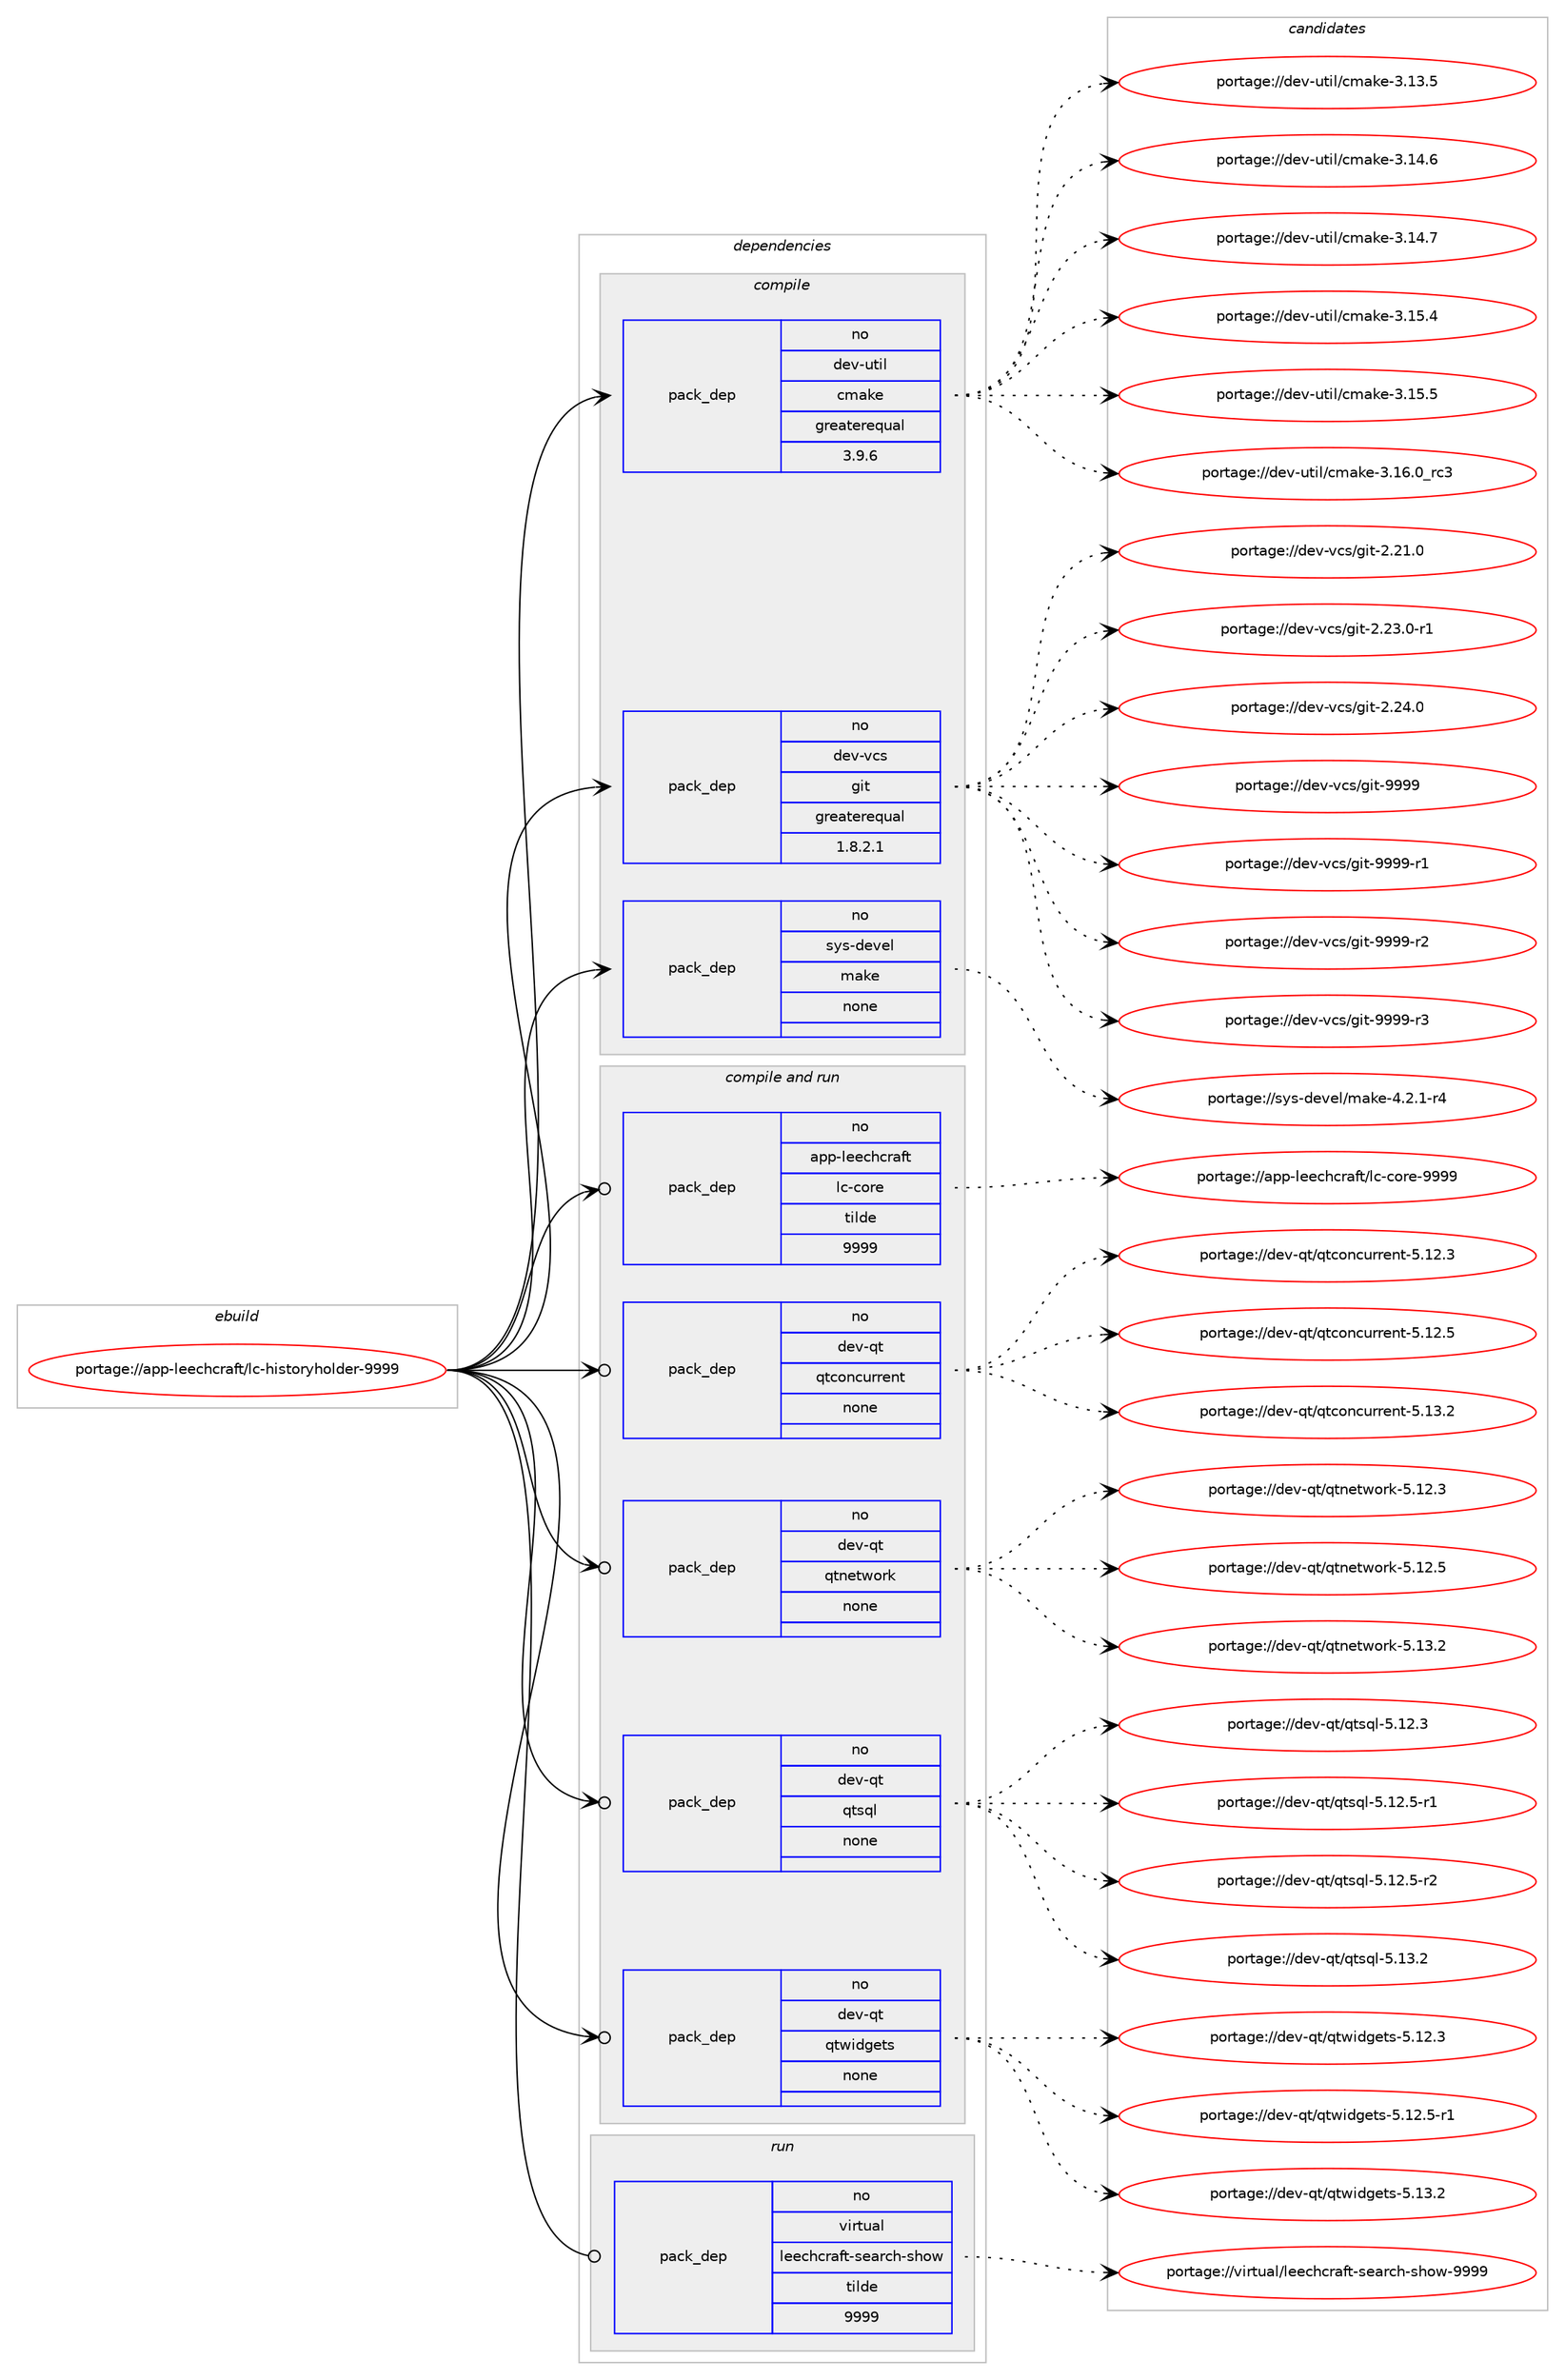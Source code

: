 digraph prolog {

# *************
# Graph options
# *************

newrank=true;
concentrate=true;
compound=true;
graph [rankdir=LR,fontname=Helvetica,fontsize=10,ranksep=1.5];#, ranksep=2.5, nodesep=0.2];
edge  [arrowhead=vee];
node  [fontname=Helvetica,fontsize=10];

# **********
# The ebuild
# **********

subgraph cluster_leftcol {
color=gray;
rank=same;
label=<<i>ebuild</i>>;
id [label="portage://app-leechcraft/lc-historyholder-9999", color=red, width=4, href="../app-leechcraft/lc-historyholder-9999.svg"];
}

# ****************
# The dependencies
# ****************

subgraph cluster_midcol {
color=gray;
label=<<i>dependencies</i>>;
subgraph cluster_compile {
fillcolor="#eeeeee";
style=filled;
label=<<i>compile</i>>;
subgraph pack23511 {
dependency32157 [label=<<TABLE BORDER="0" CELLBORDER="1" CELLSPACING="0" CELLPADDING="4" WIDTH="220"><TR><TD ROWSPAN="6" CELLPADDING="30">pack_dep</TD></TR><TR><TD WIDTH="110">no</TD></TR><TR><TD>dev-util</TD></TR><TR><TD>cmake</TD></TR><TR><TD>greaterequal</TD></TR><TR><TD>3.9.6</TD></TR></TABLE>>, shape=none, color=blue];
}
id:e -> dependency32157:w [weight=20,style="solid",arrowhead="vee"];
subgraph pack23512 {
dependency32158 [label=<<TABLE BORDER="0" CELLBORDER="1" CELLSPACING="0" CELLPADDING="4" WIDTH="220"><TR><TD ROWSPAN="6" CELLPADDING="30">pack_dep</TD></TR><TR><TD WIDTH="110">no</TD></TR><TR><TD>dev-vcs</TD></TR><TR><TD>git</TD></TR><TR><TD>greaterequal</TD></TR><TR><TD>1.8.2.1</TD></TR></TABLE>>, shape=none, color=blue];
}
id:e -> dependency32158:w [weight=20,style="solid",arrowhead="vee"];
subgraph pack23513 {
dependency32159 [label=<<TABLE BORDER="0" CELLBORDER="1" CELLSPACING="0" CELLPADDING="4" WIDTH="220"><TR><TD ROWSPAN="6" CELLPADDING="30">pack_dep</TD></TR><TR><TD WIDTH="110">no</TD></TR><TR><TD>sys-devel</TD></TR><TR><TD>make</TD></TR><TR><TD>none</TD></TR><TR><TD></TD></TR></TABLE>>, shape=none, color=blue];
}
id:e -> dependency32159:w [weight=20,style="solid",arrowhead="vee"];
}
subgraph cluster_compileandrun {
fillcolor="#eeeeee";
style=filled;
label=<<i>compile and run</i>>;
subgraph pack23514 {
dependency32160 [label=<<TABLE BORDER="0" CELLBORDER="1" CELLSPACING="0" CELLPADDING="4" WIDTH="220"><TR><TD ROWSPAN="6" CELLPADDING="30">pack_dep</TD></TR><TR><TD WIDTH="110">no</TD></TR><TR><TD>app-leechcraft</TD></TR><TR><TD>lc-core</TD></TR><TR><TD>tilde</TD></TR><TR><TD>9999</TD></TR></TABLE>>, shape=none, color=blue];
}
id:e -> dependency32160:w [weight=20,style="solid",arrowhead="odotvee"];
subgraph pack23515 {
dependency32161 [label=<<TABLE BORDER="0" CELLBORDER="1" CELLSPACING="0" CELLPADDING="4" WIDTH="220"><TR><TD ROWSPAN="6" CELLPADDING="30">pack_dep</TD></TR><TR><TD WIDTH="110">no</TD></TR><TR><TD>dev-qt</TD></TR><TR><TD>qtconcurrent</TD></TR><TR><TD>none</TD></TR><TR><TD></TD></TR></TABLE>>, shape=none, color=blue];
}
id:e -> dependency32161:w [weight=20,style="solid",arrowhead="odotvee"];
subgraph pack23516 {
dependency32162 [label=<<TABLE BORDER="0" CELLBORDER="1" CELLSPACING="0" CELLPADDING="4" WIDTH="220"><TR><TD ROWSPAN="6" CELLPADDING="30">pack_dep</TD></TR><TR><TD WIDTH="110">no</TD></TR><TR><TD>dev-qt</TD></TR><TR><TD>qtnetwork</TD></TR><TR><TD>none</TD></TR><TR><TD></TD></TR></TABLE>>, shape=none, color=blue];
}
id:e -> dependency32162:w [weight=20,style="solid",arrowhead="odotvee"];
subgraph pack23517 {
dependency32163 [label=<<TABLE BORDER="0" CELLBORDER="1" CELLSPACING="0" CELLPADDING="4" WIDTH="220"><TR><TD ROWSPAN="6" CELLPADDING="30">pack_dep</TD></TR><TR><TD WIDTH="110">no</TD></TR><TR><TD>dev-qt</TD></TR><TR><TD>qtsql</TD></TR><TR><TD>none</TD></TR><TR><TD></TD></TR></TABLE>>, shape=none, color=blue];
}
id:e -> dependency32163:w [weight=20,style="solid",arrowhead="odotvee"];
subgraph pack23518 {
dependency32164 [label=<<TABLE BORDER="0" CELLBORDER="1" CELLSPACING="0" CELLPADDING="4" WIDTH="220"><TR><TD ROWSPAN="6" CELLPADDING="30">pack_dep</TD></TR><TR><TD WIDTH="110">no</TD></TR><TR><TD>dev-qt</TD></TR><TR><TD>qtwidgets</TD></TR><TR><TD>none</TD></TR><TR><TD></TD></TR></TABLE>>, shape=none, color=blue];
}
id:e -> dependency32164:w [weight=20,style="solid",arrowhead="odotvee"];
}
subgraph cluster_run {
fillcolor="#eeeeee";
style=filled;
label=<<i>run</i>>;
subgraph pack23519 {
dependency32165 [label=<<TABLE BORDER="0" CELLBORDER="1" CELLSPACING="0" CELLPADDING="4" WIDTH="220"><TR><TD ROWSPAN="6" CELLPADDING="30">pack_dep</TD></TR><TR><TD WIDTH="110">no</TD></TR><TR><TD>virtual</TD></TR><TR><TD>leechcraft-search-show</TD></TR><TR><TD>tilde</TD></TR><TR><TD>9999</TD></TR></TABLE>>, shape=none, color=blue];
}
id:e -> dependency32165:w [weight=20,style="solid",arrowhead="odot"];
}
}

# **************
# The candidates
# **************

subgraph cluster_choices {
rank=same;
color=gray;
label=<<i>candidates</i>>;

subgraph choice23511 {
color=black;
nodesep=1;
choiceportage1001011184511711610510847991099710710145514649514653 [label="portage://dev-util/cmake-3.13.5", color=red, width=4,href="../dev-util/cmake-3.13.5.svg"];
choiceportage1001011184511711610510847991099710710145514649524654 [label="portage://dev-util/cmake-3.14.6", color=red, width=4,href="../dev-util/cmake-3.14.6.svg"];
choiceportage1001011184511711610510847991099710710145514649524655 [label="portage://dev-util/cmake-3.14.7", color=red, width=4,href="../dev-util/cmake-3.14.7.svg"];
choiceportage1001011184511711610510847991099710710145514649534652 [label="portage://dev-util/cmake-3.15.4", color=red, width=4,href="../dev-util/cmake-3.15.4.svg"];
choiceportage1001011184511711610510847991099710710145514649534653 [label="portage://dev-util/cmake-3.15.5", color=red, width=4,href="../dev-util/cmake-3.15.5.svg"];
choiceportage1001011184511711610510847991099710710145514649544648951149951 [label="portage://dev-util/cmake-3.16.0_rc3", color=red, width=4,href="../dev-util/cmake-3.16.0_rc3.svg"];
dependency32157:e -> choiceportage1001011184511711610510847991099710710145514649514653:w [style=dotted,weight="100"];
dependency32157:e -> choiceportage1001011184511711610510847991099710710145514649524654:w [style=dotted,weight="100"];
dependency32157:e -> choiceportage1001011184511711610510847991099710710145514649524655:w [style=dotted,weight="100"];
dependency32157:e -> choiceportage1001011184511711610510847991099710710145514649534652:w [style=dotted,weight="100"];
dependency32157:e -> choiceportage1001011184511711610510847991099710710145514649534653:w [style=dotted,weight="100"];
dependency32157:e -> choiceportage1001011184511711610510847991099710710145514649544648951149951:w [style=dotted,weight="100"];
}
subgraph choice23512 {
color=black;
nodesep=1;
choiceportage10010111845118991154710310511645504650494648 [label="portage://dev-vcs/git-2.21.0", color=red, width=4,href="../dev-vcs/git-2.21.0.svg"];
choiceportage100101118451189911547103105116455046505146484511449 [label="portage://dev-vcs/git-2.23.0-r1", color=red, width=4,href="../dev-vcs/git-2.23.0-r1.svg"];
choiceportage10010111845118991154710310511645504650524648 [label="portage://dev-vcs/git-2.24.0", color=red, width=4,href="../dev-vcs/git-2.24.0.svg"];
choiceportage1001011184511899115471031051164557575757 [label="portage://dev-vcs/git-9999", color=red, width=4,href="../dev-vcs/git-9999.svg"];
choiceportage10010111845118991154710310511645575757574511449 [label="portage://dev-vcs/git-9999-r1", color=red, width=4,href="../dev-vcs/git-9999-r1.svg"];
choiceportage10010111845118991154710310511645575757574511450 [label="portage://dev-vcs/git-9999-r2", color=red, width=4,href="../dev-vcs/git-9999-r2.svg"];
choiceportage10010111845118991154710310511645575757574511451 [label="portage://dev-vcs/git-9999-r3", color=red, width=4,href="../dev-vcs/git-9999-r3.svg"];
dependency32158:e -> choiceportage10010111845118991154710310511645504650494648:w [style=dotted,weight="100"];
dependency32158:e -> choiceportage100101118451189911547103105116455046505146484511449:w [style=dotted,weight="100"];
dependency32158:e -> choiceportage10010111845118991154710310511645504650524648:w [style=dotted,weight="100"];
dependency32158:e -> choiceportage1001011184511899115471031051164557575757:w [style=dotted,weight="100"];
dependency32158:e -> choiceportage10010111845118991154710310511645575757574511449:w [style=dotted,weight="100"];
dependency32158:e -> choiceportage10010111845118991154710310511645575757574511450:w [style=dotted,weight="100"];
dependency32158:e -> choiceportage10010111845118991154710310511645575757574511451:w [style=dotted,weight="100"];
}
subgraph choice23513 {
color=black;
nodesep=1;
choiceportage1151211154510010111810110847109971071014552465046494511452 [label="portage://sys-devel/make-4.2.1-r4", color=red, width=4,href="../sys-devel/make-4.2.1-r4.svg"];
dependency32159:e -> choiceportage1151211154510010111810110847109971071014552465046494511452:w [style=dotted,weight="100"];
}
subgraph choice23514 {
color=black;
nodesep=1;
choiceportage9711211245108101101991049911497102116471089945991111141014557575757 [label="portage://app-leechcraft/lc-core-9999", color=red, width=4,href="../app-leechcraft/lc-core-9999.svg"];
dependency32160:e -> choiceportage9711211245108101101991049911497102116471089945991111141014557575757:w [style=dotted,weight="100"];
}
subgraph choice23515 {
color=black;
nodesep=1;
choiceportage1001011184511311647113116991111109911711411410111011645534649504651 [label="portage://dev-qt/qtconcurrent-5.12.3", color=red, width=4,href="../dev-qt/qtconcurrent-5.12.3.svg"];
choiceportage1001011184511311647113116991111109911711411410111011645534649504653 [label="portage://dev-qt/qtconcurrent-5.12.5", color=red, width=4,href="../dev-qt/qtconcurrent-5.12.5.svg"];
choiceportage1001011184511311647113116991111109911711411410111011645534649514650 [label="portage://dev-qt/qtconcurrent-5.13.2", color=red, width=4,href="../dev-qt/qtconcurrent-5.13.2.svg"];
dependency32161:e -> choiceportage1001011184511311647113116991111109911711411410111011645534649504651:w [style=dotted,weight="100"];
dependency32161:e -> choiceportage1001011184511311647113116991111109911711411410111011645534649504653:w [style=dotted,weight="100"];
dependency32161:e -> choiceportage1001011184511311647113116991111109911711411410111011645534649514650:w [style=dotted,weight="100"];
}
subgraph choice23516 {
color=black;
nodesep=1;
choiceportage100101118451131164711311611010111611911111410745534649504651 [label="portage://dev-qt/qtnetwork-5.12.3", color=red, width=4,href="../dev-qt/qtnetwork-5.12.3.svg"];
choiceportage100101118451131164711311611010111611911111410745534649504653 [label="portage://dev-qt/qtnetwork-5.12.5", color=red, width=4,href="../dev-qt/qtnetwork-5.12.5.svg"];
choiceportage100101118451131164711311611010111611911111410745534649514650 [label="portage://dev-qt/qtnetwork-5.13.2", color=red, width=4,href="../dev-qt/qtnetwork-5.13.2.svg"];
dependency32162:e -> choiceportage100101118451131164711311611010111611911111410745534649504651:w [style=dotted,weight="100"];
dependency32162:e -> choiceportage100101118451131164711311611010111611911111410745534649504653:w [style=dotted,weight="100"];
dependency32162:e -> choiceportage100101118451131164711311611010111611911111410745534649514650:w [style=dotted,weight="100"];
}
subgraph choice23517 {
color=black;
nodesep=1;
choiceportage100101118451131164711311611511310845534649504651 [label="portage://dev-qt/qtsql-5.12.3", color=red, width=4,href="../dev-qt/qtsql-5.12.3.svg"];
choiceportage1001011184511311647113116115113108455346495046534511449 [label="portage://dev-qt/qtsql-5.12.5-r1", color=red, width=4,href="../dev-qt/qtsql-5.12.5-r1.svg"];
choiceportage1001011184511311647113116115113108455346495046534511450 [label="portage://dev-qt/qtsql-5.12.5-r2", color=red, width=4,href="../dev-qt/qtsql-5.12.5-r2.svg"];
choiceportage100101118451131164711311611511310845534649514650 [label="portage://dev-qt/qtsql-5.13.2", color=red, width=4,href="../dev-qt/qtsql-5.13.2.svg"];
dependency32163:e -> choiceportage100101118451131164711311611511310845534649504651:w [style=dotted,weight="100"];
dependency32163:e -> choiceportage1001011184511311647113116115113108455346495046534511449:w [style=dotted,weight="100"];
dependency32163:e -> choiceportage1001011184511311647113116115113108455346495046534511450:w [style=dotted,weight="100"];
dependency32163:e -> choiceportage100101118451131164711311611511310845534649514650:w [style=dotted,weight="100"];
}
subgraph choice23518 {
color=black;
nodesep=1;
choiceportage100101118451131164711311611910510010310111611545534649504651 [label="portage://dev-qt/qtwidgets-5.12.3", color=red, width=4,href="../dev-qt/qtwidgets-5.12.3.svg"];
choiceportage1001011184511311647113116119105100103101116115455346495046534511449 [label="portage://dev-qt/qtwidgets-5.12.5-r1", color=red, width=4,href="../dev-qt/qtwidgets-5.12.5-r1.svg"];
choiceportage100101118451131164711311611910510010310111611545534649514650 [label="portage://dev-qt/qtwidgets-5.13.2", color=red, width=4,href="../dev-qt/qtwidgets-5.13.2.svg"];
dependency32164:e -> choiceportage100101118451131164711311611910510010310111611545534649504651:w [style=dotted,weight="100"];
dependency32164:e -> choiceportage1001011184511311647113116119105100103101116115455346495046534511449:w [style=dotted,weight="100"];
dependency32164:e -> choiceportage100101118451131164711311611910510010310111611545534649514650:w [style=dotted,weight="100"];
}
subgraph choice23519 {
color=black;
nodesep=1;
choiceportage1181051141161179710847108101101991049911497102116451151019711499104451151041111194557575757 [label="portage://virtual/leechcraft-search-show-9999", color=red, width=4,href="../virtual/leechcraft-search-show-9999.svg"];
dependency32165:e -> choiceportage1181051141161179710847108101101991049911497102116451151019711499104451151041111194557575757:w [style=dotted,weight="100"];
}
}

}

